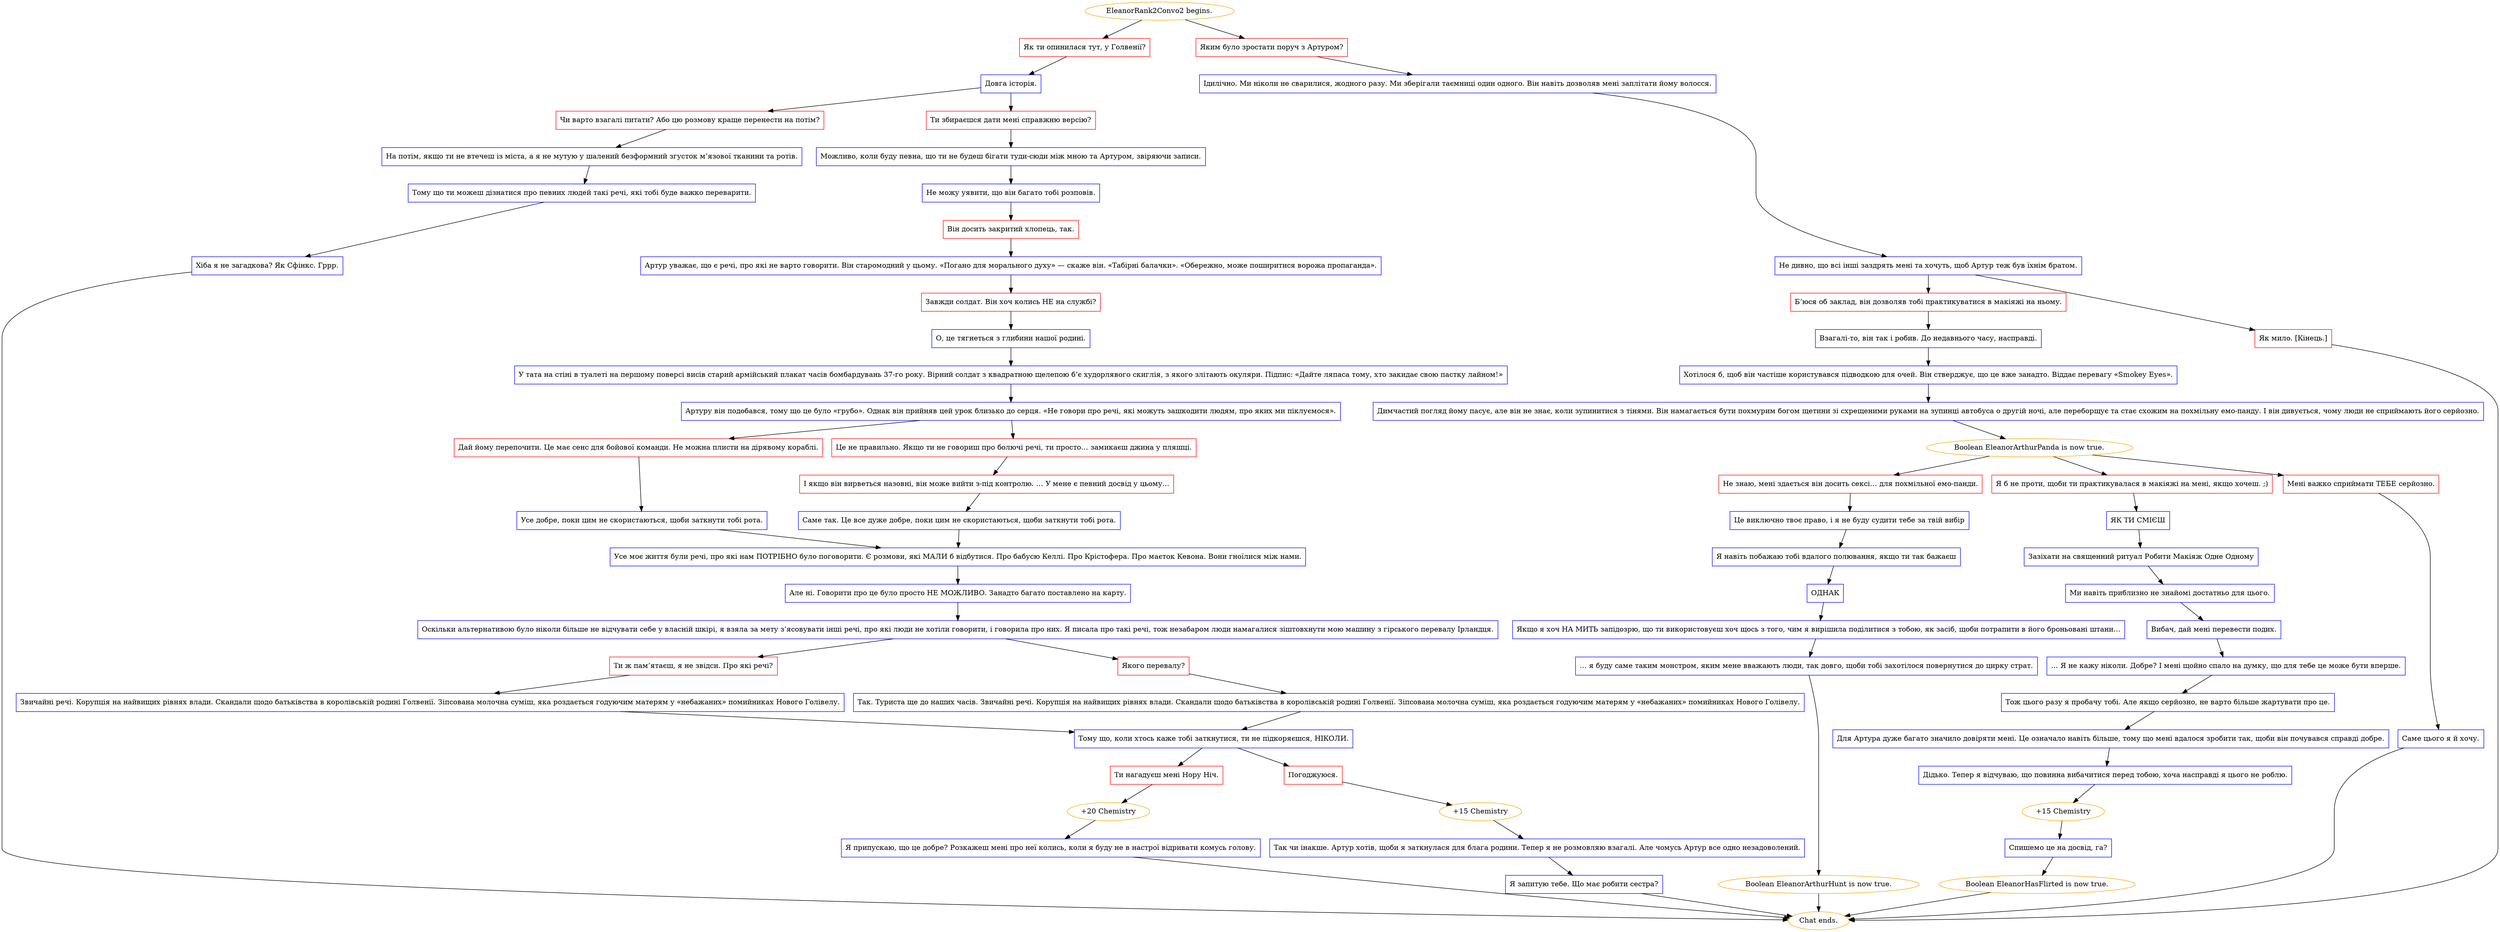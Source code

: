 digraph {
	"EleanorRank2Convo2 begins." [color=orange];
		"EleanorRank2Convo2 begins." -> j426566613;
		"EleanorRank2Convo2 begins." -> j1373006249;
	j426566613 [label="Як ти опинилася тут, у Голвенії?",shape=box,color=red];
		j426566613 -> j3309714979;
	j1373006249 [label="Яким було зростати поруч з Артуром?",shape=box,color=red];
		j1373006249 -> j1606352055;
	j3309714979 [label="Довга історія.",shape=box,color=blue];
		j3309714979 -> j3413937228;
		j3309714979 -> j2497203493;
	j1606352055 [label="Ідилічно. Ми ніколи не сварилися, жодного разу. Ми зберігали таємниці один одного. Він навіть дозволяв мені заплітати йому волосся.",shape=box,color=blue];
		j1606352055 -> j3606791300;
	j3413937228 [label="Чи варто взагалі питати? Або цю розмову краще перенести на потім?",shape=box,color=red];
		j3413937228 -> j2309628293;
	j2497203493 [label="Ти збираєшся дати мені справжню версію?",shape=box,color=red];
		j2497203493 -> j2844422767;
	j3606791300 [label="Не дивно, що всі інші заздрять мені та хочуть, щоб Артур теж був їхнім братом.",shape=box,color=blue];
		j3606791300 -> j2970311794;
		j3606791300 -> j2352725400;
	j2309628293 [label="На потім, якщо ти не втечеш із міста, а я не мутую у шалений безформний згусток м’язової тканини та ротів.",shape=box,color=blue];
		j2309628293 -> j301864782;
	j2844422767 [label="Можливо, коли буду певна, що ти не будеш бігати туди-сюди між мною та Артуром, звіряючи записи.",shape=box,color=blue];
		j2844422767 -> j4159269565;
	j2970311794 [label="Б’юся об заклад, він дозволяв тобі практикуватися в макіяжі на ньому.",shape=box,color=red];
		j2970311794 -> j2978993207;
	j2352725400 [label="Як мило. [Кінець.]",shape=box,color=red];
		j2352725400 -> "Chat ends.";
	j301864782 [label="Тому що ти можеш дізнатися про певних людей такі речі, які тобі буде важко переварити.",shape=box,color=blue];
		j301864782 -> j1253333565;
	j4159269565 [label="Не можу уявити, що він багато тобі розповів.",shape=box,color=blue];
		j4159269565 -> j4017171491;
	j2978993207 [label="Взагалі-то, він так і робив. До недавнього часу, насправді.",shape=box,color=blue];
		j2978993207 -> j2042839704;
	"Chat ends." [color=orange];
	j1253333565 [label="Хіба я не загадкова? Як Сфінкс. Гррр.",shape=box,color=blue];
		j1253333565 -> "Chat ends.";
	j4017171491 [label="Він досить закритий хлопець, так.",shape=box,color=red];
		j4017171491 -> j2419926633;
	j2042839704 [label="Хотілося б, щоб він частіше користувався підводкою для очей. Він стверджує, що це вже занадто. Віддає перевагу «Smokey Eyes».",shape=box,color=blue];
		j2042839704 -> j3837567323;
	j2419926633 [label="Артур уважає, що є речі, про які не варто говорити. Він старомодний у цьому. «Погано для морального духу» — скаже він. «Табірні балачки». «Обережно, може поширитися ворожа пропаганда».",shape=box,color=blue];
		j2419926633 -> j4189631748;
	j3837567323 [label="Димчастий погляд йому пасує, але він не знає, коли зупинитися з тінями. Він намагається бути похмурим богом щетини зі схрещеними руками на зупинці автобуса о другій ночі, але переборщує та стає схожим на похмільну емо-панду. І він дивується, чому люди не сприймають його серйозно.",shape=box,color=blue];
		j3837567323 -> j3561361185;
	j4189631748 [label="Завжди солдат. Він хоч колись НЕ на службі?",shape=box,color=red];
		j4189631748 -> j2576336991;
	j3561361185 [label="Boolean EleanorArthurPanda is now true.",color=orange];
		j3561361185 -> j2563777094;
		j3561361185 -> j3878009416;
		j3561361185 -> j738948979;
	j2576336991 [label="О, це тягнеться з глибини нашої родині.",shape=box,color=blue];
		j2576336991 -> j2864323789;
	j2563777094 [label="Не знаю, мені здається він досить сексі… для похмільної емо-панди.",shape=box,color=red];
		j2563777094 -> j3867832694;
	j3878009416 [label="Я б не проти, щоби ти практикувалася в макіяжі на мені, якщо хочеш. ;)",shape=box,color=red];
		j3878009416 -> j3939084038;
	j738948979 [label="Мені важко сприймати ТЕБЕ серйозно.",shape=box,color=red];
		j738948979 -> j573470360;
	j2864323789 [label="У тата на стіні в туалеті на першому поверсі висів старий армійський плакат часів бомбардувань 37-го року. Вірний солдат з квадратною щелепою б’є худорлявого скиглія, з якого злітають окуляри. Підпис: «Дайте ляпаса тому, хто закидає свою пастку лайном!»",shape=box,color=blue];
		j2864323789 -> j3415009730;
	j3867832694 [label="Це виключно твоє право, і я не буду судити тебе за твій вибір",shape=box,color=blue];
		j3867832694 -> j2530380738;
	j3939084038 [label="ЯК ТИ СМІЄШ",shape=box,color=blue];
		j3939084038 -> j1252047300;
	j573470360 [label="Саме цього я й хочу.",shape=box,color=blue];
		j573470360 -> "Chat ends.";
	j3415009730 [label="Артуру він подобався, тому що це було «грубо». Однак він прийняв цей урок близько до серця. «Не говори про речі, які можуть зашкодити людям, про яких ми піклуємося».",shape=box,color=blue];
		j3415009730 -> j2247580986;
		j3415009730 -> j431434197;
	j2530380738 [label="Я навіть побажаю тобі вдалого полювання, якщо ти так бажаєш",shape=box,color=blue];
		j2530380738 -> j858309111;
	j1252047300 [label="Зазіхати на священний ритуал Робити Макіяж Одне Одному",shape=box,color=blue];
		j1252047300 -> j2316069889;
	j2247580986 [label="Дай йому перепочити. Це має сенс для бойової команди. Не можна плисти на дірявому кораблі.",shape=box,color=red];
		j2247580986 -> j990213482;
	j431434197 [label="Це не правильно. Якщо ти не говориш про болючі речі, ти просто… замикаєш джина у пляшці.",shape=box,color=red];
		j431434197 -> j3101285232;
	j858309111 [label="ОДНАК",shape=box,color=blue];
		j858309111 -> j2067187715;
	j2316069889 [label="Ми навіть приблизно не знайомі достатньо для цього.",shape=box,color=blue];
		j2316069889 -> j2559004263;
	j990213482 [label="Усе добре, поки цим не скористаються, щоби заткнути тобі рота.",shape=box,color=blue];
		j990213482 -> j98190694;
	j3101285232 [label="І якщо він вирветься назовні, він може вийти з-під контролю. … У мене є певний досвід у цьому…",shape=box,color=red];
		j3101285232 -> j887362897;
	j2067187715 [label="Якщо я хоч НА МИТЬ запідозрю, що ти використовуєш хоч щось з того, чим я вирішила поділитися з тобою, як засіб, щоби потрапити в його броньовані штани…",shape=box,color=blue];
		j2067187715 -> j1242357529;
	j2559004263 [label="Вибач, дай мені перевести подих.",shape=box,color=blue];
		j2559004263 -> j2336339198;
	j98190694 [label="Усе моє життя були речі, про які нам ПОТРІБНО було поговорити. Є розмови, які МАЛИ б відбутися. Про бабусю Келлі. Про Крістофера. Про маєток Кевона. Вони гноїлися між нами.",shape=box,color=blue];
		j98190694 -> j1405110096;
	j887362897 [label="Саме так. Це все дуже добре, поки цим не скористаються, щоби заткнути тобі рота.",shape=box,color=blue];
		j887362897 -> j98190694;
	j1242357529 [label="… я буду саме таким монстром, яким мене вважають люди, так довго, щоби тобі захотілося повернутися до цирку страт.",shape=box,color=blue];
		j1242357529 -> j674051346;
	j2336339198 [label="… Я не кажу ніколи. Добре? І мені щойно спало на думку, що для тебе це може бути вперше.",shape=box,color=blue];
		j2336339198 -> j2779169390;
	j1405110096 [label="Але ні. Говорити про це було просто НЕ МОЖЛИВО. Занадто багато поставлено на карту.",shape=box,color=blue];
		j1405110096 -> j1221344845;
	j674051346 [label="Boolean EleanorArthurHunt is now true.",color=orange];
		j674051346 -> "Chat ends.";
	j2779169390 [label="Тож цього разу я пробачу тобі. Але якщо серйозно, не варто більше жартувати про це.",shape=box,color=blue];
		j2779169390 -> j2269590308;
	j1221344845 [label="Оскільки альтернативою було ніколи більше не відчувати себе у власній шкірі, я взяла за мету з’ясовувати інші речі, про які люди не хотіли говорити, і говорила про них. Я писала про такі речі, тож незабаром люди намагалися зіштовхнути мою машину з гірського перевалу Ірландця.",shape=box,color=blue];
		j1221344845 -> j3391344512;
		j1221344845 -> j3506306787;
	j2269590308 [label="Для Артура дуже багато значило довіряти мені. Це означало навіть більше, тому що мені вдалося зробити так, щоби він почувався справді добре.",shape=box,color=blue];
		j2269590308 -> j3846035281;
	j3391344512 [label="Ти ж пам’ятаєш, я не звідси. Про які речі?",shape=box,color=red];
		j3391344512 -> j1336078637;
	j3506306787 [label="Якого перевалу?",shape=box,color=red];
		j3506306787 -> j1190806580;
	j3846035281 [label="Дідько. Тепер я відчуваю, що повинна вибачитися перед тобою, хоча насправді я цього не роблю.",shape=box,color=blue];
		j3846035281 -> j152495037;
	j1336078637 [label="Звичайні речі. Корупція на найвищих рівнях влади. Скандали щодо батьківства в королівській родині Голвенії. Зіпсована молочна суміш, яка роздається годуючим матерям у «небажаних» помийниках Нового Голівелу.",shape=box,color=blue];
		j1336078637 -> j3671021250;
	j1190806580 [label="Так. Туриста ще до наших часів. Звичайні речі. Корупція на найвищих рівнях влади. Скандали щодо батьківства в королівській родині Голвенії. Зіпсована молочна суміш, яка роздається годуючим матерям у «небажаних» помийниках Нового Голівелу.",shape=box,color=blue];
		j1190806580 -> j3671021250;
	j152495037 [label="+15 Chemistry",color=orange];
		j152495037 -> j1272511833;
	j3671021250 [label="Тому що, коли хтось каже тобі заткнутися, ти не підкоряєшся, НІКОЛИ.",shape=box,color=blue];
		j3671021250 -> j4209559279;
		j3671021250 -> j1501594048;
	j1272511833 [label="Спишемо це на досвід, га?",shape=box,color=blue];
		j1272511833 -> j4205890645;
	j4209559279 [label="Ти нагадуєш мені Нору Ніч.",shape=box,color=red];
		j4209559279 -> j2721114907;
	j1501594048 [label="Погоджуюся.",shape=box,color=red];
		j1501594048 -> j2892140686;
	j4205890645 [label="Boolean EleanorHasFlirted is now true.",color=orange];
		j4205890645 -> "Chat ends.";
	j2721114907 [label="+20 Chemistry",color=orange];
		j2721114907 -> j2827005620;
	j2892140686 [label="+15 Chemistry",color=orange];
		j2892140686 -> j2880480216;
	j2827005620 [label="Я припускаю, що це добре? Розкажеш мені про неї колись, коли я буду не в настрої відривати комусь голову.",shape=box,color=blue];
		j2827005620 -> "Chat ends.";
	j2880480216 [label="Так чи інакше. Артур хотів, щоби я заткнулася для блага родини. Тепер я не розмовляю взагалі. Але чомусь Артур все одно незадоволений.",shape=box,color=blue];
		j2880480216 -> j1669204708;
	j1669204708 [label="Я запитую тебе. Що має робити сестра?",shape=box,color=blue];
		j1669204708 -> "Chat ends.";
}